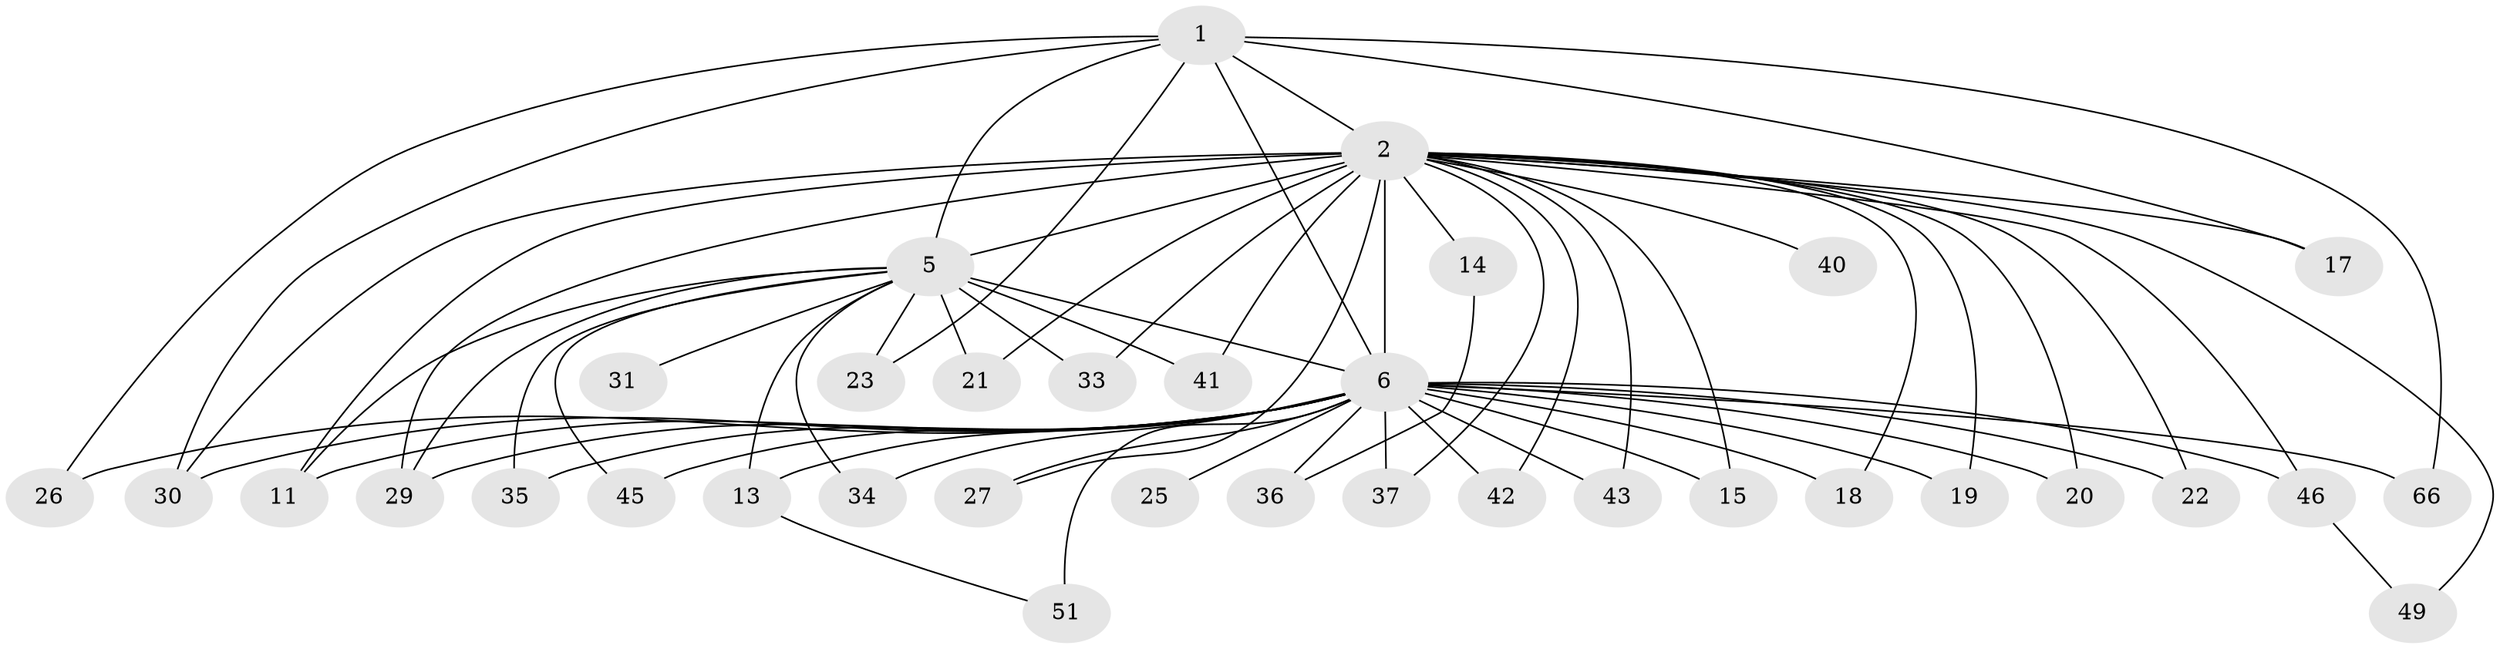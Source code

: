 // original degree distribution, {14: 0.07142857142857142, 18: 0.014285714285714285, 23: 0.014285714285714285, 22: 0.014285714285714285, 24: 0.014285714285714285, 25: 0.014285714285714285, 3: 0.2, 8: 0.014285714285714285, 2: 0.5857142857142857, 4: 0.05714285714285714}
// Generated by graph-tools (version 1.1) at 2025/13/03/09/25 04:13:51]
// undirected, 35 vertices, 67 edges
graph export_dot {
graph [start="1"]
  node [color=gray90,style=filled];
  1;
  2 [super="+63+64+65+47+3+4+44"];
  5 [super="+62+9"];
  6 [super="+10+7"];
  11 [super="+52"];
  13;
  14;
  15;
  17;
  18;
  19;
  20;
  21 [super="+24"];
  22;
  23;
  25;
  26;
  27;
  29 [super="+56+38"];
  30 [super="+39"];
  31;
  33;
  34;
  35;
  36;
  37;
  40 [super="+70"];
  41;
  42;
  43;
  45;
  46;
  49;
  51 [super="+55"];
  66;
  1 -- 2 [weight=4];
  1 -- 5 [weight=2];
  1 -- 6 [weight=3];
  1 -- 17;
  1 -- 23;
  1 -- 26;
  1 -- 66;
  1 -- 30;
  2 -- 5 [weight=11];
  2 -- 6 [weight=17];
  2 -- 17;
  2 -- 46;
  2 -- 20 [weight=2];
  2 -- 37;
  2 -- 11;
  2 -- 41;
  2 -- 29 [weight=3];
  2 -- 14 [weight=2];
  2 -- 15;
  2 -- 18;
  2 -- 19;
  2 -- 21 [weight=2];
  2 -- 22;
  2 -- 27;
  2 -- 30 [weight=2];
  2 -- 33;
  2 -- 40 [weight=3];
  2 -- 42;
  2 -- 43;
  2 -- 49;
  5 -- 6 [weight=7];
  5 -- 29 [weight=2];
  5 -- 31 [weight=2];
  5 -- 33;
  5 -- 41 [weight=2];
  5 -- 34;
  5 -- 35;
  5 -- 11;
  5 -- 13;
  5 -- 45;
  5 -- 21;
  5 -- 23;
  6 -- 25 [weight=2];
  6 -- 35;
  6 -- 29 [weight=3];
  6 -- 66;
  6 -- 13;
  6 -- 15;
  6 -- 34;
  6 -- 37;
  6 -- 42;
  6 -- 43;
  6 -- 45;
  6 -- 46;
  6 -- 36;
  6 -- 18;
  6 -- 19;
  6 -- 20;
  6 -- 51 [weight=2];
  6 -- 22;
  6 -- 26;
  6 -- 27;
  6 -- 30;
  6 -- 11;
  13 -- 51;
  14 -- 36;
  46 -- 49;
}
